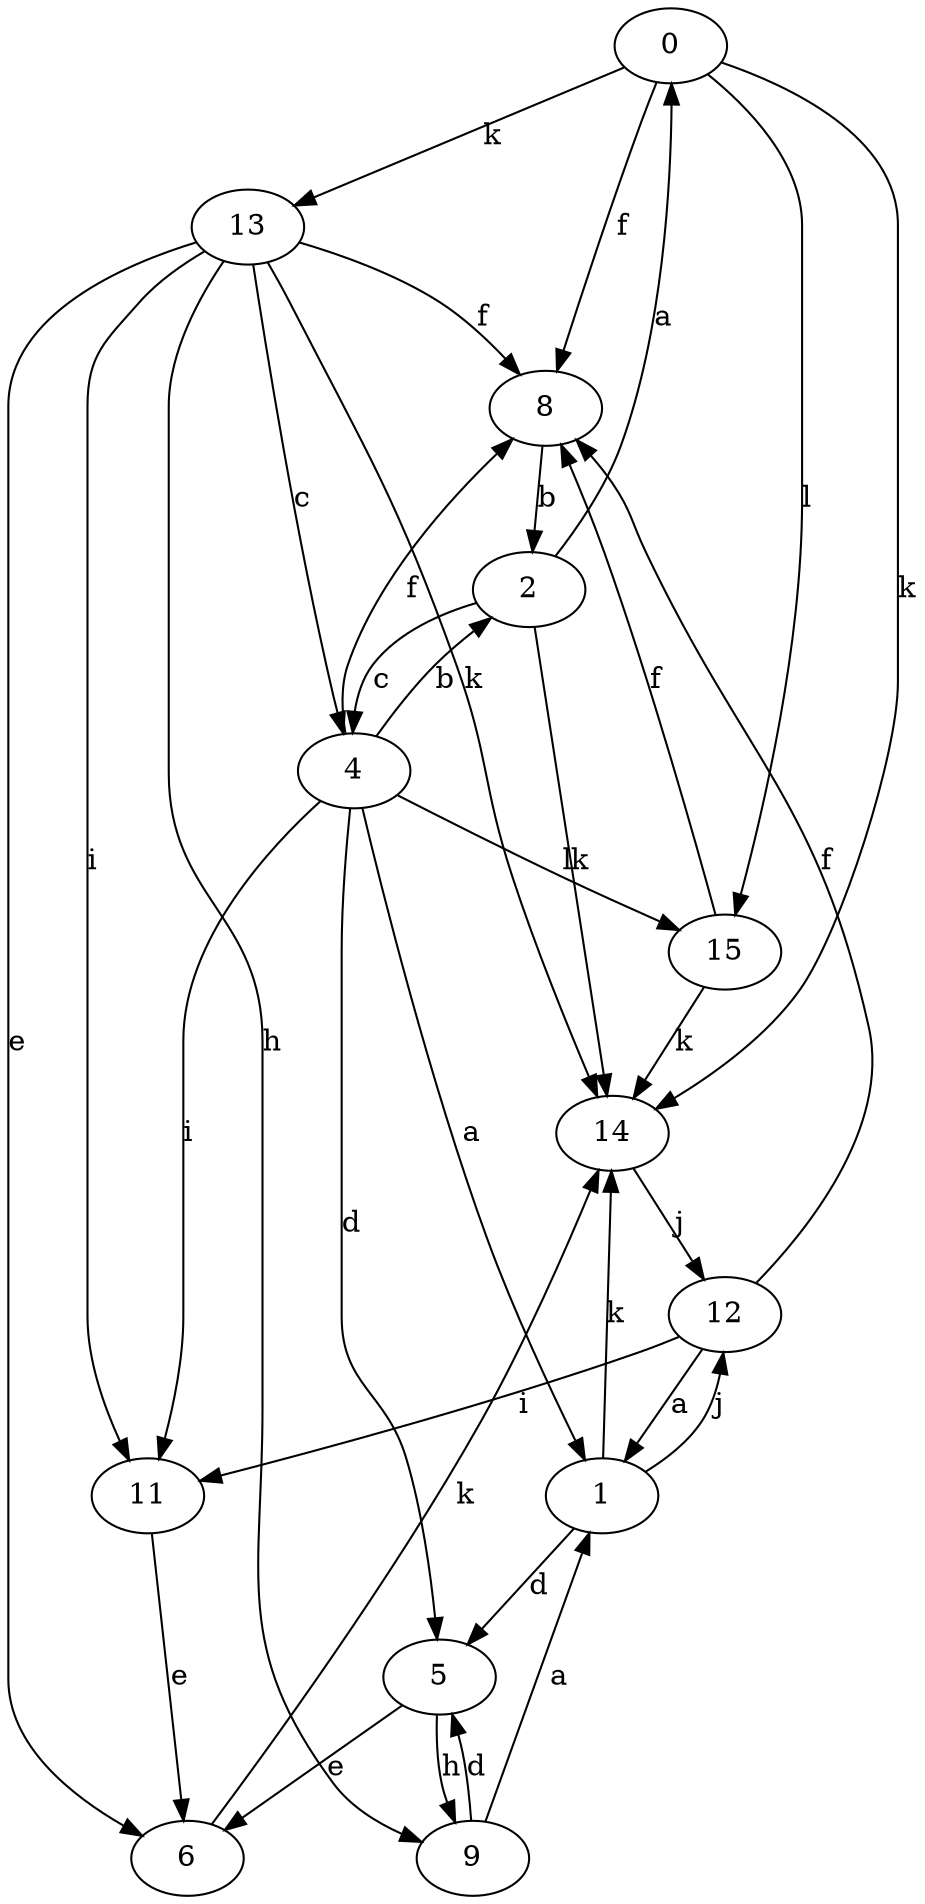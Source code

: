 strict digraph  {
0;
1;
2;
4;
5;
6;
8;
9;
11;
12;
13;
14;
15;
0 -> 8  [label=f];
0 -> 13  [label=k];
0 -> 14  [label=k];
0 -> 15  [label=l];
1 -> 5  [label=d];
1 -> 12  [label=j];
1 -> 14  [label=k];
2 -> 0  [label=a];
2 -> 4  [label=c];
2 -> 14  [label=k];
4 -> 1  [label=a];
4 -> 2  [label=b];
4 -> 5  [label=d];
4 -> 8  [label=f];
4 -> 11  [label=i];
4 -> 15  [label=l];
5 -> 6  [label=e];
5 -> 9  [label=h];
6 -> 14  [label=k];
8 -> 2  [label=b];
9 -> 1  [label=a];
9 -> 5  [label=d];
11 -> 6  [label=e];
12 -> 1  [label=a];
12 -> 8  [label=f];
12 -> 11  [label=i];
13 -> 4  [label=c];
13 -> 6  [label=e];
13 -> 8  [label=f];
13 -> 9  [label=h];
13 -> 11  [label=i];
13 -> 14  [label=k];
14 -> 12  [label=j];
15 -> 8  [label=f];
15 -> 14  [label=k];
}
